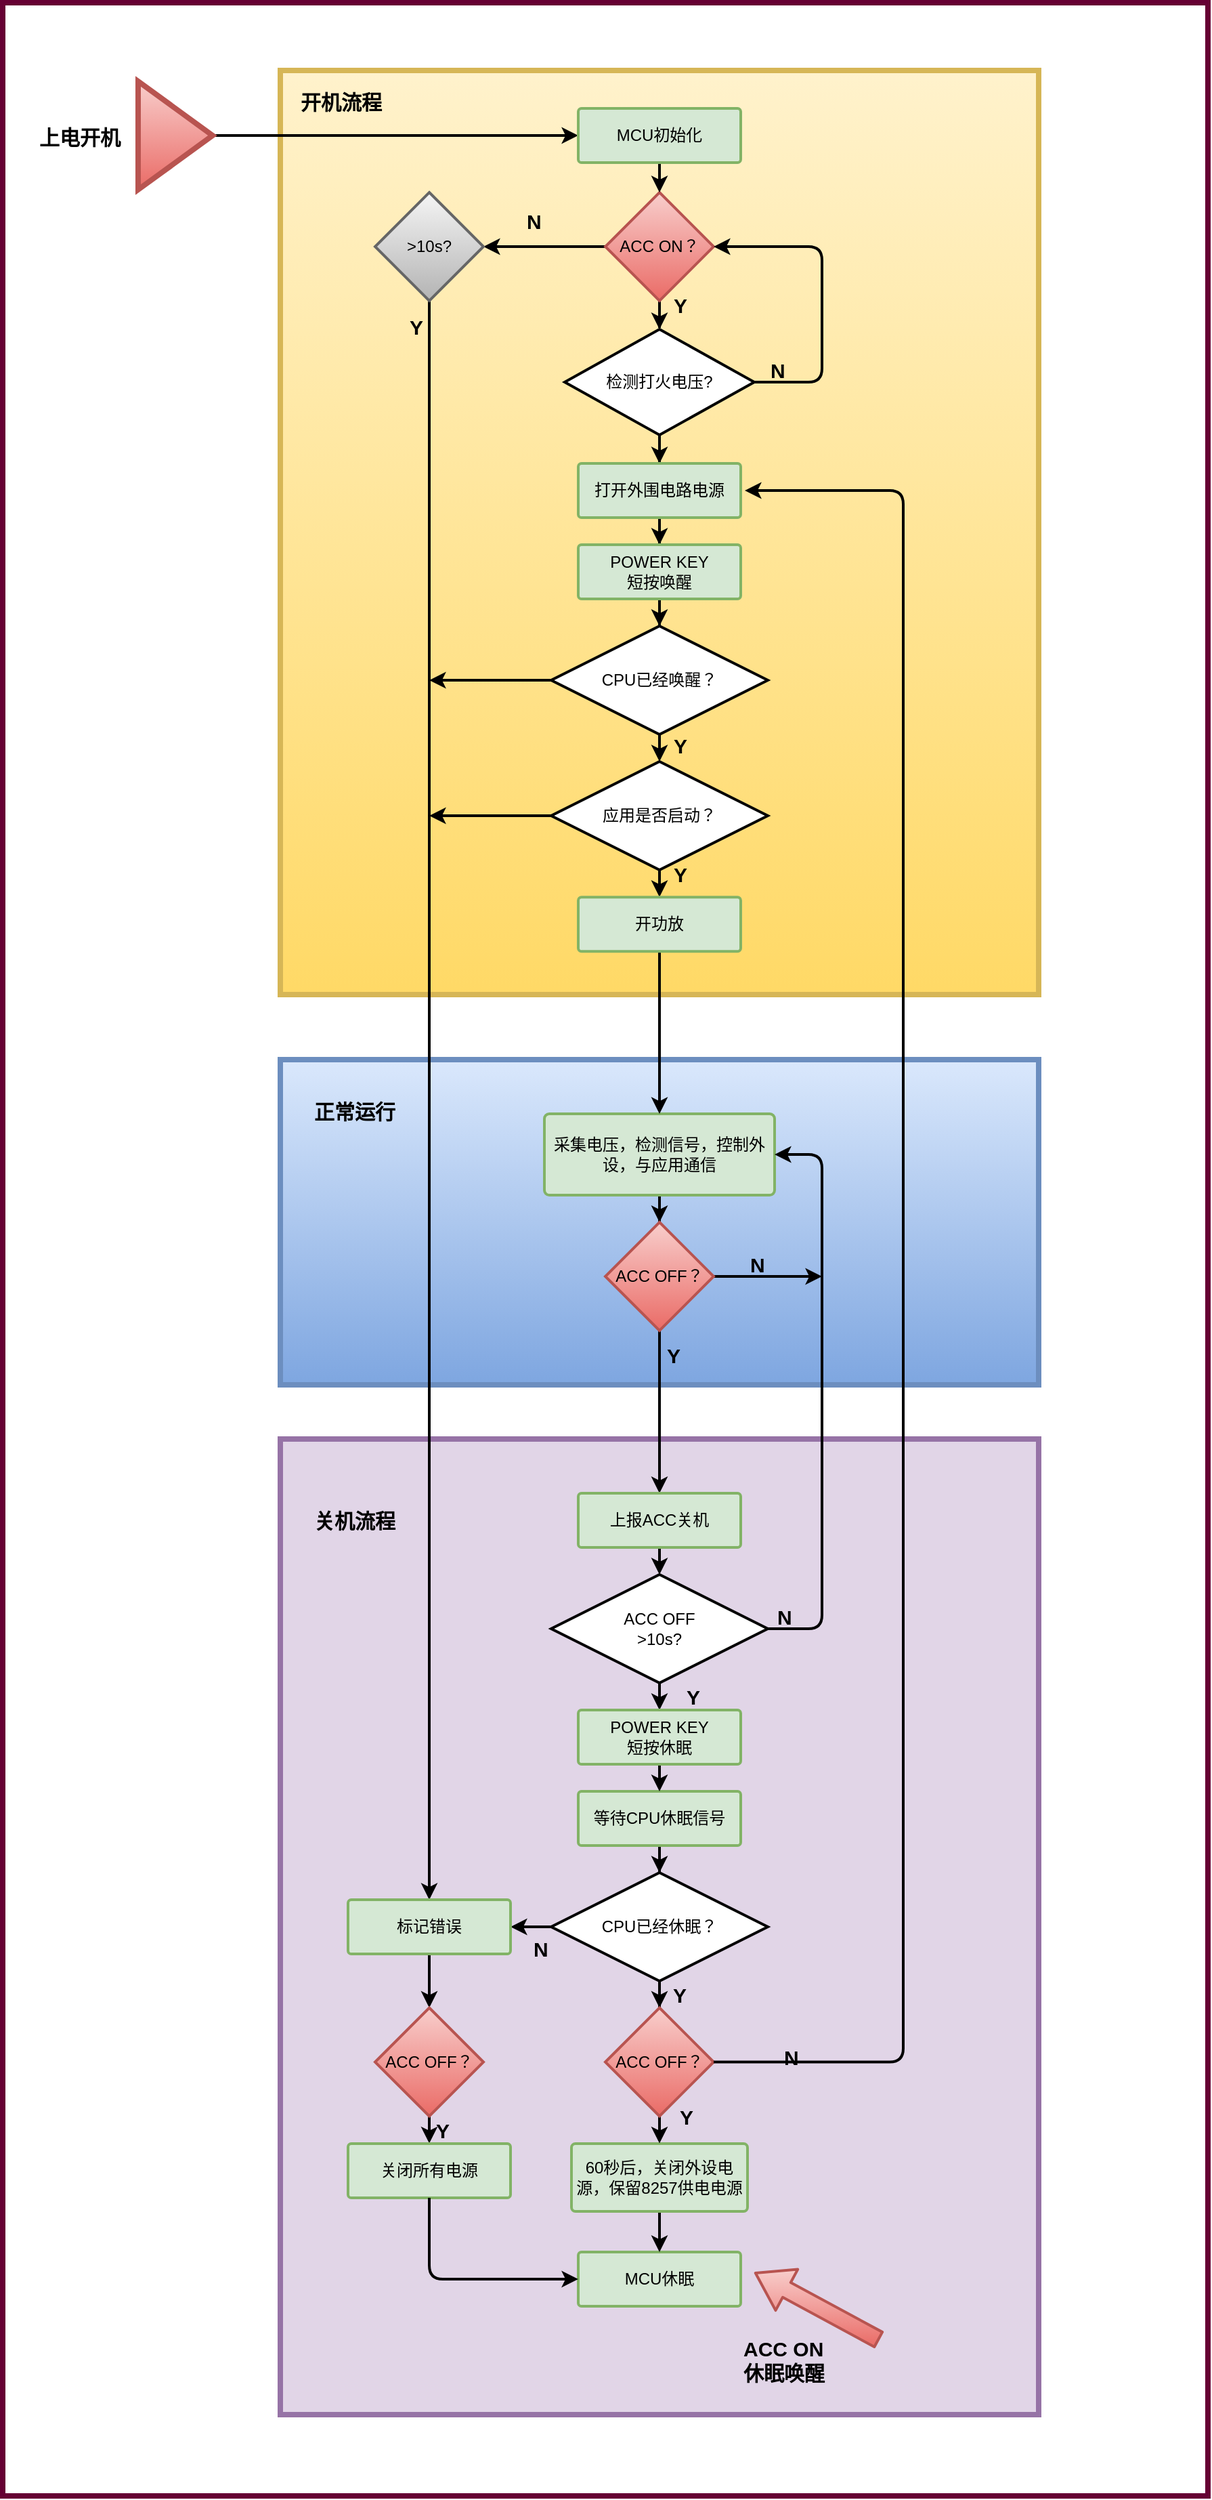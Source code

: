 <mxfile version="10.6.6" type="github"><diagram id="5452c4d5-2808-4cfa-bf48-c7e95f99c216" name="第 1 页"><mxGraphModel dx="1353" dy="969" grid="1" gridSize="10" guides="1" tooltips="1" connect="1" arrows="1" fold="1" page="1" pageScale="1" pageWidth="1654" pageHeight="2336" background="#ffffff" math="0" shadow="0"><root><mxCell id="0"/><mxCell id="1" parent="0"/><mxCell id="168" value="" style="rounded=0;whiteSpace=wrap;html=1;labelBackgroundColor=none;strokeColor=#660033;strokeWidth=4;fillColor=none;gradientColor=none;fontFamily=Helvetica;fontSize=15;align=center;" parent="1" vertex="1"><mxGeometry x="195" y="140" width="890" height="1840" as="geometry"/></mxCell><mxCell id="124" value="" style="rounded=0;whiteSpace=wrap;html=1;labelBackgroundColor=none;strokeColor=#d6b656;strokeWidth=4;fillColor=#fff2cc;gradientColor=#ffd966;fontFamily=Helvetica;fontSize=15;align=center;" parent="1" vertex="1"><mxGeometry x="400" y="190" width="560" height="682" as="geometry"/></mxCell><mxCell id="126" value="" style="rounded=0;whiteSpace=wrap;html=1;labelBackgroundColor=none;strokeColor=#9673a6;strokeWidth=4;fillColor=#e1d5e7;fontFamily=Helvetica;fontSize=15;align=center;" parent="1" vertex="1"><mxGeometry x="400" y="1200" width="560" height="720" as="geometry"/></mxCell><mxCell id="125" value="" style="rounded=0;whiteSpace=wrap;html=1;labelBackgroundColor=none;strokeColor=#6c8ebf;strokeWidth=4;fillColor=#dae8fc;gradientColor=#7ea6e0;fontFamily=Helvetica;fontSize=15;align=center;" parent="1" vertex="1"><mxGeometry x="400" y="920" width="560" height="240" as="geometry"/></mxCell><mxCell id="pvGRQGjDQXarwlFAsB4F-170" value="" style="edgeStyle=orthogonalEdgeStyle;rounded=0;orthogonalLoop=1;jettySize=auto;html=1;strokeWidth=2;" edge="1" parent="1" source="2" target="3"><mxGeometry relative="1" as="geometry"/></mxCell><mxCell id="pvGRQGjDQXarwlFAsB4F-186" value="" style="edgeStyle=orthogonalEdgeStyle;rounded=0;orthogonalLoop=1;jettySize=auto;html=1;strokeWidth=2;entryX=1;entryY=0.5;entryDx=0;entryDy=0;" edge="1" parent="1" source="2" target="pvGRQGjDQXarwlFAsB4F-185"><mxGeometry relative="1" as="geometry"><mxPoint x="560" y="320" as="targetPoint"/></mxGeometry></mxCell><mxCell id="2" value="&lt;font style=&quot;vertical-align: inherit&quot;&gt;&lt;font style=&quot;vertical-align: inherit&quot;&gt;ACC ON？&lt;/font&gt;&lt;/font&gt;" style="rhombus;whiteSpace=wrap;html=1;strokeWidth=2;fillColor=#f8cecc;fontFamily=Helvetica;align=center;strokeColor=#b85450;gradientColor=#ea6b66;" parent="1" vertex="1"><mxGeometry x="640" y="280" width="80" height="80" as="geometry"/></mxCell><mxCell id="3" value="&lt;font style=&quot;vertical-align: inherit&quot;&gt;&lt;font style=&quot;vertical-align: inherit&quot;&gt;&lt;font style=&quot;vertical-align: inherit&quot;&gt;&lt;font style=&quot;vertical-align: inherit&quot;&gt;&lt;font style=&quot;vertical-align: inherit&quot;&gt;&lt;font style=&quot;vertical-align: inherit&quot;&gt;&lt;font style=&quot;vertical-align: inherit&quot;&gt;&lt;font style=&quot;vertical-align: inherit&quot;&gt;检测打火电压?&lt;/font&gt;&lt;/font&gt;&lt;/font&gt;&lt;/font&gt;&lt;/font&gt;&lt;/font&gt;&lt;/font&gt;&lt;/font&gt;" style="strokeWidth=2;html=1;shape=mxgraph.flowchart.decision;whiteSpace=wrap;fillColor=#ffffff;fontFamily=Helvetica;align=center;strokeColor=#000000;" parent="1" vertex="1"><mxGeometry x="610" y="381" width="140" height="78" as="geometry"/></mxCell><mxCell id="w2s6LgRouyM42ttrvnSr-178" value="" style="edgeStyle=orthogonalEdgeStyle;rounded=0;orthogonalLoop=1;jettySize=auto;html=1;strokeWidth=2;" parent="1" source="3" edge="1"><mxGeometry relative="1" as="geometry"><mxPoint x="680" y="480" as="targetPoint"/></mxGeometry></mxCell><mxCell id="pvGRQGjDQXarwlFAsB4F-179" value="" style="edgeStyle=orthogonalEdgeStyle;rounded=0;orthogonalLoop=1;jettySize=auto;html=1;strokeWidth=2;" edge="1" parent="1" source="4" target="pvGRQGjDQXarwlFAsB4F-171"><mxGeometry relative="1" as="geometry"><mxPoint x="680" y="600" as="targetPoint"/></mxGeometry></mxCell><mxCell id="4" value="&lt;font style=&quot;vertical-align: inherit&quot;&gt;&lt;font style=&quot;vertical-align: inherit&quot;&gt;打开外围电路电源&lt;/font&gt;&lt;/font&gt;" style="strokeWidth=2;html=1;shape=mxgraph.flowchart.process;whiteSpace=wrap;fillColor=#d5e8d4;fontFamily=Helvetica;align=center;strokeColor=#82b366;" parent="1" vertex="1"><mxGeometry x="620" y="480" width="120" height="40" as="geometry"/></mxCell><mxCell id="39" style="edgeStyle=orthogonalEdgeStyle;rounded=0;html=1;endSize=6;jettySize=auto;orthogonalLoop=1;strokeWidth=2;fontFamily=Helvetica;" parent="1" source="5" edge="1"><mxGeometry relative="1" as="geometry"><mxPoint x="680" y="700" as="targetPoint"/></mxGeometry></mxCell><mxCell id="pvGRQGjDQXarwlFAsB4F-174" value="" style="edgeStyle=orthogonalEdgeStyle;rounded=0;orthogonalLoop=1;jettySize=auto;html=1;strokeWidth=2;" edge="1" parent="1" source="5"><mxGeometry relative="1" as="geometry"><mxPoint x="510" y="640" as="targetPoint"/></mxGeometry></mxCell><mxCell id="5" value="CPU已经唤醒？" style="strokeWidth=2;html=1;shape=mxgraph.flowchart.decision;whiteSpace=wrap;fillColor=#ffffff;fontFamily=Helvetica;align=center;strokeColor=#000000;" parent="1" vertex="1"><mxGeometry x="600" y="600" width="160" height="80" as="geometry"/></mxCell><mxCell id="21" value="Y" style="text;html=1;resizable=0;points=[];autosize=1;align=center;verticalAlign=middle;spacingTop=-4;fontFamily=Helvetica;labelPosition=center;verticalLabelPosition=middle;strokeWidth=2;fontSize=15;fontStyle=1" parent="1" vertex="1"><mxGeometry x="685" y="360" width="20" height="10" as="geometry"/></mxCell><mxCell id="25" value="&lt;span style=&quot;font-size: 15px;&quot;&gt;N&lt;/span&gt;" style="text;html=1;resizable=0;points=[];autosize=1;align=left;verticalAlign=top;spacingTop=-4;fontFamily=Helvetica;strokeWidth=2;fontSize=15;fontStyle=1" parent="1" vertex="1"><mxGeometry x="580" y="290" width="30" height="20" as="geometry"/></mxCell><mxCell id="41" style="edgeStyle=orthogonalEdgeStyle;rounded=0;html=1;endSize=6;jettySize=auto;orthogonalLoop=1;strokeWidth=2;fontFamily=Helvetica;" parent="1" source="27" target="40" edge="1"><mxGeometry relative="1" as="geometry"/></mxCell><mxCell id="27" value="&lt;font style=&quot;vertical-align: inherit&quot;&gt;&lt;font style=&quot;vertical-align: inherit&quot;&gt;&lt;font style=&quot;vertical-align: inherit&quot;&gt;&lt;font style=&quot;vertical-align: inherit&quot;&gt;采集电压，检测信号，控制外设，与应用通信&lt;/font&gt;&lt;/font&gt;&lt;/font&gt;&lt;/font&gt;&lt;br&gt;" style="strokeWidth=2;html=1;shape=mxgraph.flowchart.process;whiteSpace=wrap;fillColor=#d5e8d4;fontFamily=Helvetica;align=center;strokeColor=#82b366;" parent="1" vertex="1"><mxGeometry x="595" y="960" width="170" height="60" as="geometry"/></mxCell><mxCell id="95" style="edgeStyle=orthogonalEdgeStyle;rounded=0;html=1;entryX=0.5;entryY=0;entryPerimeter=0;endSize=6;jettySize=auto;orthogonalLoop=1;strokeWidth=2;fontFamily=Helvetica;fontSize=15;" parent="1" source="40" target="71" edge="1"><mxGeometry relative="1" as="geometry"><mxPoint x="679.833" y="1309.667" as="targetPoint"/></mxGeometry></mxCell><mxCell id="w2s6LgRouyM42ttrvnSr-221" value="" style="edgeStyle=orthogonalEdgeStyle;rounded=0;orthogonalLoop=1;jettySize=auto;html=1;strokeWidth=2;" parent="1" source="40" edge="1"><mxGeometry relative="1" as="geometry"><mxPoint x="800" y="1080" as="targetPoint"/><Array as="points"><mxPoint x="800" y="1080"/></Array></mxGeometry></mxCell><mxCell id="40" value="&lt;font style=&quot;vertical-align: inherit&quot;&gt;&lt;font style=&quot;vertical-align: inherit&quot;&gt;&lt;font style=&quot;vertical-align: inherit&quot;&gt;&lt;font style=&quot;vertical-align: inherit&quot;&gt;ACC OFF？&lt;/font&gt;&lt;/font&gt;&lt;/font&gt;&lt;/font&gt;" style="rhombus;whiteSpace=wrap;html=1;strokeWidth=2;fillColor=#f8cecc;fontFamily=Helvetica;align=center;strokeColor=#b85450;gradientColor=#ea6b66;" parent="1" vertex="1"><mxGeometry x="640" y="1040" width="80" height="80" as="geometry"/></mxCell><mxCell id="161" style="edgeStyle=orthogonalEdgeStyle;rounded=1;html=1;entryX=0.5;entryY=0;endSize=6;jettySize=auto;orthogonalLoop=1;strokeWidth=2;fontFamily=Helvetica;fontSize=15;exitX=0.5;exitY=1;exitDx=0;exitDy=0;exitPerimeter=0;entryDx=0;entryDy=0;entryPerimeter=0;" parent="1" source="qI7u0SJzhfAtIiUKy6f_-194" edge="1" target="158"><mxGeometry relative="1" as="geometry"><mxPoint x="679.759" y="1399.759" as="sourcePoint"/><mxPoint x="679.944" y="1420.056" as="targetPoint"/></mxGeometry></mxCell><mxCell id="160" style="edgeStyle=orthogonalEdgeStyle;rounded=1;html=1;entryX=0.5;entryY=0;endSize=6;jettySize=auto;orthogonalLoop=1;strokeWidth=2;fontFamily=Helvetica;fontSize=15;entryDx=0;entryDy=0;entryPerimeter=0;" parent="1" source="71" target="qI7u0SJzhfAtIiUKy6f_-194" edge="1"><mxGeometry relative="1" as="geometry"><mxPoint x="679.759" y="1319.931" as="targetPoint"/></mxGeometry></mxCell><mxCell id="71" value="上报ACC关机" style="strokeWidth=2;html=1;shape=mxgraph.flowchart.process;whiteSpace=wrap;fillColor=#d5e8d4;fontFamily=Helvetica;align=center;strokeColor=#82b366;" parent="1" vertex="1"><mxGeometry x="620" y="1240" width="120" height="40" as="geometry"/></mxCell><mxCell id="77" value="MCU休眠" style="strokeWidth=2;html=1;shape=mxgraph.flowchart.process;whiteSpace=wrap;fillColor=#d5e8d4;fontFamily=Helvetica;align=center;strokeColor=#82b366;" parent="1" vertex="1"><mxGeometry x="620" y="1800" width="120" height="40" as="geometry"/></mxCell><mxCell id="w2s6LgRouyM42ttrvnSr-183" value="" style="edgeStyle=orthogonalEdgeStyle;rounded=0;orthogonalLoop=1;jettySize=auto;html=1;strokeWidth=2;" parent="1" source="84" target="w2s6LgRouyM42ttrvnSr-182" edge="1"><mxGeometry relative="1" as="geometry"/></mxCell><mxCell id="84" value="&lt;font style=&quot;vertical-align: inherit&quot;&gt;&lt;font style=&quot;vertical-align: inherit&quot;&gt;&lt;font style=&quot;vertical-align: inherit&quot;&gt;&lt;font style=&quot;vertical-align: inherit&quot;&gt;等待CPU休眠信号&lt;/font&gt;&lt;/font&gt;&lt;/font&gt;&lt;/font&gt;" style="strokeWidth=2;html=1;shape=mxgraph.flowchart.process;whiteSpace=wrap;fillColor=#d5e8d4;fontFamily=Helvetica;align=center;strokeColor=#82b366;" parent="1" vertex="1"><mxGeometry x="620" y="1460" width="120" height="40" as="geometry"/></mxCell><mxCell id="w2s6LgRouyM42ttrvnSr-211" value="" style="edgeStyle=orthogonalEdgeStyle;rounded=0;orthogonalLoop=1;jettySize=auto;html=1;strokeWidth=2;entryX=0.5;entryY=0;entryDx=0;entryDy=0;entryPerimeter=0;" parent="1" source="85" edge="1" target="77"><mxGeometry relative="1" as="geometry"><mxPoint x="680" y="1900" as="targetPoint"/></mxGeometry></mxCell><mxCell id="85" value="60秒后，关闭外设电源，保留8257供电电源&lt;br&gt;" style="strokeWidth=2;html=1;shape=mxgraph.flowchart.process;whiteSpace=wrap;fillColor=#d5e8d4;fontFamily=Helvetica;align=center;strokeColor=#82b366;" parent="1" vertex="1"><mxGeometry x="615" y="1720" width="130" height="50" as="geometry"/></mxCell><mxCell id="121" value="Y" style="text;html=1;resizable=0;points=[];autosize=1;align=center;verticalAlign=middle;spacingTop=-4;fontFamily=Helvetica;labelPosition=center;verticalLabelPosition=middle;strokeWidth=2;fontSize=15;fontStyle=1" parent="1" vertex="1"><mxGeometry x="490" y="376" width="20" height="10" as="geometry"/></mxCell><mxCell id="127" value="" style="shape=flexArrow;endArrow=classic;html=1;fillColor=#f8cecc;strokeWidth=2;fontFamily=Helvetica;fontSize=15;strokeColor=#b85450;gradientColor=#ea6b66;width=11.429;endSize=8.071;" parent="1" edge="1"><mxGeometry width="50" height="50" relative="1" as="geometry"><mxPoint x="842.5" y="1865" as="sourcePoint"/><mxPoint x="750" y="1815" as="targetPoint"/></mxGeometry></mxCell><mxCell id="128" value="&lt;b&gt;&lt;font style=&quot;vertical-align: inherit&quot;&gt;&lt;font style=&quot;vertical-align: inherit&quot;&gt;ACC ON&lt;br&gt;休眠唤醒&lt;br&gt;&lt;/font&gt;&lt;/font&gt;&lt;/b&gt;" style="text;html=1;resizable=0;points=[];autosize=1;align=left;verticalAlign=top;spacingTop=-4;fontSize=15;fontFamily=Helvetica;" parent="1" vertex="1"><mxGeometry x="740" y="1860" width="80" height="40" as="geometry"/></mxCell><mxCell id="132" style="edgeStyle=orthogonalEdgeStyle;rounded=0;html=1;endSize=6;jettySize=auto;orthogonalLoop=1;strokeWidth=2;fontFamily=Helvetica;fontSize=15;entryX=0;entryY=0.5;entryPerimeter=0;" parent="1" source="129" target="133" edge="1"><mxGeometry relative="1" as="geometry"><mxPoint x="475" y="238" as="targetPoint"/></mxGeometry></mxCell><mxCell id="129" value="" style="triangle;whiteSpace=wrap;html=1;labelBackgroundColor=none;strokeColor=#b85450;strokeWidth=4;fillColor=#f8cecc;gradientColor=#ea6b66;fontFamily=Helvetica;fontSize=15;align=center;" parent="1" vertex="1"><mxGeometry x="295" y="198" width="55" height="80" as="geometry"/></mxCell><mxCell id="130" value="&lt;b&gt;上电开机&lt;/b&gt;" style="text;html=1;resizable=0;points=[];autosize=1;align=left;verticalAlign=top;spacingTop=-4;fontSize=15;fontFamily=Helvetica;" parent="1" vertex="1"><mxGeometry x="220" y="228" width="90" height="20" as="geometry"/></mxCell><mxCell id="135" style="edgeStyle=orthogonalEdgeStyle;rounded=0;html=1;endSize=6;jettySize=auto;orthogonalLoop=1;strokeWidth=2;fontFamily=Helvetica;fontSize=15;" parent="1" source="133" edge="1"><mxGeometry relative="1" as="geometry"><mxPoint x="680" y="280" as="targetPoint"/></mxGeometry></mxCell><mxCell id="133" value="MCU初始化" style="strokeWidth=2;html=1;shape=mxgraph.flowchart.process;whiteSpace=wrap;fillColor=#d5e8d4;fontFamily=Helvetica;align=center;strokeColor=#82b366;" parent="1" vertex="1"><mxGeometry x="620" y="218" width="120" height="40" as="geometry"/></mxCell><mxCell id="137" value="&lt;b&gt;开机流程&lt;/b&gt;" style="text;html=1;strokeColor=none;fillColor=none;align=center;verticalAlign=middle;whiteSpace=wrap;rounded=0;labelBackgroundColor=none;fontFamily=Helvetica;fontSize=15;" parent="1" vertex="1"><mxGeometry x="400" y="198" width="90" height="30" as="geometry"/></mxCell><mxCell id="145" value="&lt;span style=&quot;font-size: 15px;&quot;&gt;N&lt;/span&gt;" style="text;html=1;resizable=0;points=[];autosize=1;align=left;verticalAlign=top;spacingTop=-4;fontFamily=Helvetica;strokeWidth=2;fontSize=15;fontStyle=1" parent="1" vertex="1"><mxGeometry x="760" y="400" width="30" height="20" as="geometry"/></mxCell><mxCell id="150" value="Y" style="text;html=1;resizable=0;points=[];autosize=1;align=center;verticalAlign=middle;spacingTop=-4;fontFamily=Helvetica;labelPosition=center;verticalLabelPosition=middle;strokeWidth=2;fontSize=15;fontStyle=1" parent="1" vertex="1"><mxGeometry x="685" y="780" width="20" height="10" as="geometry"/></mxCell><mxCell id="152" value="&lt;b&gt;正常运行&lt;/b&gt;" style="text;html=1;strokeColor=none;fillColor=none;align=center;verticalAlign=middle;whiteSpace=wrap;rounded=0;labelBackgroundColor=none;fontFamily=Helvetica;fontSize=15;" parent="1" vertex="1"><mxGeometry x="410" y="943" width="90" height="30" as="geometry"/></mxCell><mxCell id="153" value="&lt;b&gt;关机流程&lt;/b&gt;" style="text;html=1;strokeColor=none;fillColor=none;align=center;verticalAlign=middle;whiteSpace=wrap;rounded=0;labelBackgroundColor=none;fontFamily=Helvetica;fontSize=15;" parent="1" vertex="1"><mxGeometry x="410" y="1245" width="90" height="30" as="geometry"/></mxCell><mxCell id="pvGRQGjDQXarwlFAsB4F-184" value="" style="edgeStyle=orthogonalEdgeStyle;rounded=0;orthogonalLoop=1;jettySize=auto;html=1;strokeWidth=2;" edge="1" parent="1" source="158"><mxGeometry relative="1" as="geometry"><mxPoint x="680" y="1460" as="targetPoint"/></mxGeometry></mxCell><mxCell id="158" value="&lt;span&gt;&lt;font style=&quot;vertical-align: inherit&quot;&gt;&lt;font style=&quot;vertical-align: inherit&quot;&gt;POWER KEY&lt;br&gt;短按休眠&lt;br&gt;&lt;/font&gt;&lt;/font&gt;&lt;/span&gt;" style="strokeWidth=2;html=1;shape=mxgraph.flowchart.process;whiteSpace=wrap;fillColor=#d5e8d4;fontFamily=Helvetica;align=center;strokeColor=#82b366;" parent="1" vertex="1"><mxGeometry x="620" y="1400" width="120" height="40" as="geometry"/></mxCell><mxCell id="164" value="N" style="text;html=1;resizable=0;points=[];autosize=1;align=left;verticalAlign=top;spacingTop=-4;fontFamily=Helvetica;fontSize=15;fontStyle=1" parent="1" vertex="1"><mxGeometry x="765" y="1320" width="30" height="10" as="geometry"/></mxCell><mxCell id="qI7u0SJzhfAtIiUKy6f_-200" style="edgeStyle=orthogonalEdgeStyle;rounded=0;html=1;jettySize=auto;orthogonalLoop=1;strokeWidth=2;" parent="1" source="qI7u0SJzhfAtIiUKy6f_-174" edge="1"><mxGeometry relative="1" as="geometry"><mxPoint x="680" y="800" as="targetPoint"/></mxGeometry></mxCell><mxCell id="pvGRQGjDQXarwlFAsB4F-175" value="" style="edgeStyle=orthogonalEdgeStyle;rounded=0;orthogonalLoop=1;jettySize=auto;html=1;strokeWidth=2;" edge="1" parent="1" source="qI7u0SJzhfAtIiUKy6f_-174"><mxGeometry relative="1" as="geometry"><mxPoint x="510" y="740" as="targetPoint"/></mxGeometry></mxCell><mxCell id="qI7u0SJzhfAtIiUKy6f_-174" value="应用是否启动？" style="strokeWidth=2;html=1;shape=mxgraph.flowchart.decision;whiteSpace=wrap;fillColor=#ffffff;fontFamily=Helvetica;align=center;strokeColor=#000000;" parent="1" vertex="1"><mxGeometry x="600" y="700" width="160" height="80" as="geometry"/></mxCell><mxCell id="qI7u0SJzhfAtIiUKy6f_-192" value="" style="edgeStyle=orthogonalEdgeStyle;rounded=0;html=1;jettySize=auto;orthogonalLoop=1;strokeWidth=2;entryX=0.5;entryY=0;entryPerimeter=0;" parent="1" source="qI7u0SJzhfAtIiUKy6f_-178" target="27" edge="1"><mxGeometry relative="1" as="geometry"><mxPoint x="680" y="1020.143" as="targetPoint"/></mxGeometry></mxCell><mxCell id="qI7u0SJzhfAtIiUKy6f_-178" value="开功放" style="strokeWidth=2;html=1;shape=mxgraph.flowchart.process;whiteSpace=wrap;fillColor=#d5e8d4;fontFamily=Helvetica;align=center;strokeColor=#82b366;" parent="1" vertex="1"><mxGeometry x="620" y="800.143" width="120" height="40" as="geometry"/></mxCell><mxCell id="qI7u0SJzhfAtIiUKy6f_-194" value="ACC OFF&lt;br&gt;&amp;gt;10s?&lt;br&gt;" style="strokeWidth=2;html=1;shape=mxgraph.flowchart.decision;whiteSpace=wrap;fillColor=#ffffff;fontFamily=Helvetica;align=center;strokeColor=#000000;" parent="1" vertex="1"><mxGeometry x="600" y="1300" width="160" height="80" as="geometry"/></mxCell><mxCell id="qI7u0SJzhfAtIiUKy6f_-197" value="" style="edgeStyle=elbowEdgeStyle;elbow=horizontal;endArrow=classic;html=1;strokeWidth=2;entryX=1;entryY=0.5;entryDx=0;entryDy=0;exitX=1;exitY=0.5;exitDx=0;exitDy=0;exitPerimeter=0;entryPerimeter=0;" parent="1" source="qI7u0SJzhfAtIiUKy6f_-194" target="27" edge="1"><mxGeometry width="50" height="50" relative="1" as="geometry"><mxPoint x="760" y="1320" as="sourcePoint"/><mxPoint x="720" y="1110" as="targetPoint"/><Array as="points"><mxPoint x="800" y="1280"/></Array></mxGeometry></mxCell><mxCell id="w2s6LgRouyM42ttrvnSr-181" value="Y" style="text;html=1;resizable=0;points=[];autosize=1;align=center;verticalAlign=middle;spacingTop=-4;fontFamily=Helvetica;labelPosition=center;verticalLabelPosition=middle;strokeWidth=2;fontSize=15;fontStyle=1" parent="1" vertex="1"><mxGeometry x="685" y="685" width="20" height="10" as="geometry"/></mxCell><mxCell id="w2s6LgRouyM42ttrvnSr-191" value="" style="edgeStyle=orthogonalEdgeStyle;rounded=0;orthogonalLoop=1;jettySize=auto;html=1;strokeWidth=2;" parent="1" source="w2s6LgRouyM42ttrvnSr-182" target="w2s6LgRouyM42ttrvnSr-189" edge="1"><mxGeometry relative="1" as="geometry"/></mxCell><mxCell id="pvGRQGjDQXarwlFAsB4F-189" value="" style="edgeStyle=orthogonalEdgeStyle;rounded=0;orthogonalLoop=1;jettySize=auto;html=1;strokeWidth=2;" edge="1" parent="1" source="w2s6LgRouyM42ttrvnSr-182" target="w2s6LgRouyM42ttrvnSr-202"><mxGeometry relative="1" as="geometry"/></mxCell><mxCell id="w2s6LgRouyM42ttrvnSr-182" value="&lt;font style=&quot;vertical-align: inherit&quot;&gt;&lt;font style=&quot;vertical-align: inherit&quot;&gt;CPU已经休眠？&lt;/font&gt;&lt;/font&gt;&lt;br&gt;" style="strokeWidth=2;html=1;shape=mxgraph.flowchart.decision;whiteSpace=wrap;fillColor=#ffffff;fontFamily=Helvetica;align=center;strokeColor=#000000;" parent="1" vertex="1"><mxGeometry x="600" y="1520" width="160" height="80" as="geometry"/></mxCell><mxCell id="w2s6LgRouyM42ttrvnSr-187" value="Y" style="text;html=1;strokeColor=none;fillColor=none;align=center;verticalAlign=middle;whiteSpace=wrap;rounded=0;labelBackgroundColor=none;fontFamily=Helvetica;fontSize=15;fontStyle=1" parent="1" vertex="1"><mxGeometry x="675" y="1600" width="40" height="20" as="geometry"/></mxCell><mxCell id="w2s6LgRouyM42ttrvnSr-188" value="" style="edgeStyle=segmentEdgeStyle;endArrow=classic;html=1;strokeWidth=2;entryX=0.5;entryY=0;entryDx=0;entryDy=0;entryPerimeter=0;exitX=0.5;exitY=1;exitDx=0;exitDy=0;" parent="1" source="pvGRQGjDQXarwlFAsB4F-185" target="w2s6LgRouyM42ttrvnSr-189" edge="1"><mxGeometry width="50" height="50" relative="1" as="geometry"><mxPoint x="510" y="370" as="sourcePoint"/><mxPoint x="510" y="1530" as="targetPoint"/><Array as="points"/></mxGeometry></mxCell><mxCell id="w2s6LgRouyM42ttrvnSr-194" value="" style="edgeStyle=orthogonalEdgeStyle;rounded=0;orthogonalLoop=1;jettySize=auto;html=1;strokeWidth=2;entryX=0.5;entryY=0;entryDx=0;entryDy=0;" parent="1" source="w2s6LgRouyM42ttrvnSr-189" target="w2s6LgRouyM42ttrvnSr-190" edge="1"><mxGeometry relative="1" as="geometry"><mxPoint x="510" y="1630" as="targetPoint"/></mxGeometry></mxCell><mxCell id="w2s6LgRouyM42ttrvnSr-189" value="&lt;font style=&quot;vertical-align: inherit&quot;&gt;&lt;font style=&quot;vertical-align: inherit&quot;&gt;标记错误&lt;/font&gt;&lt;/font&gt;" style="strokeWidth=2;html=1;shape=mxgraph.flowchart.process;whiteSpace=wrap;fillColor=#d5e8d4;fontFamily=Helvetica;align=center;strokeColor=#82b366;" parent="1" vertex="1"><mxGeometry x="450" y="1540" width="120" height="40" as="geometry"/></mxCell><mxCell id="pvGRQGjDQXarwlFAsB4F-180" value="" style="edgeStyle=orthogonalEdgeStyle;rounded=0;orthogonalLoop=1;jettySize=auto;html=1;strokeWidth=2;" edge="1" parent="1" source="w2s6LgRouyM42ttrvnSr-190"><mxGeometry relative="1" as="geometry"><mxPoint x="509.857" y="1720" as="targetPoint"/></mxGeometry></mxCell><mxCell id="w2s6LgRouyM42ttrvnSr-190" value="&lt;font style=&quot;vertical-align: inherit&quot;&gt;&lt;font style=&quot;vertical-align: inherit&quot;&gt;ACC OFF？&lt;/font&gt;&lt;/font&gt;" style="rhombus;whiteSpace=wrap;html=1;strokeWidth=2;fillColor=#f8cecc;fontFamily=Helvetica;align=center;strokeColor=#b85450;gradientColor=#ea6b66;" parent="1" vertex="1"><mxGeometry x="470" y="1619.759" width="80" height="80" as="geometry"/></mxCell><mxCell id="w2s6LgRouyM42ttrvnSr-196" value="N" style="text;html=1;resizable=0;points=[];autosize=1;align=left;verticalAlign=top;spacingTop=-4;fontFamily=Helvetica;fontSize=15;fontStyle=1" parent="1" vertex="1"><mxGeometry x="585" y="1565" width="30" height="10" as="geometry"/></mxCell><mxCell id="pvGRQGjDQXarwlFAsB4F-194" value="" style="edgeStyle=orthogonalEdgeStyle;rounded=0;orthogonalLoop=1;jettySize=auto;html=1;strokeWidth=2;" edge="1" parent="1" source="w2s6LgRouyM42ttrvnSr-202"><mxGeometry relative="1" as="geometry"><mxPoint x="680" y="1720" as="targetPoint"/></mxGeometry></mxCell><mxCell id="w2s6LgRouyM42ttrvnSr-202" value="&lt;font style=&quot;vertical-align: inherit&quot;&gt;&lt;font style=&quot;vertical-align: inherit&quot;&gt;ACC OFF？&lt;/font&gt;&lt;/font&gt;" style="rhombus;whiteSpace=wrap;html=1;strokeWidth=2;fillColor=#f8cecc;fontFamily=Helvetica;align=center;strokeColor=#b85450;gradientColor=#ea6b66;" parent="1" vertex="1"><mxGeometry x="640" y="1619.759" width="80" height="80" as="geometry"/></mxCell><mxCell id="w2s6LgRouyM42ttrvnSr-206" value="Y" style="text;html=1;strokeColor=none;fillColor=none;align=center;verticalAlign=middle;whiteSpace=wrap;rounded=0;labelBackgroundColor=none;fontFamily=Helvetica;fontSize=15;fontStyle=1" parent="1" vertex="1"><mxGeometry x="685" y="1380" width="40" height="20" as="geometry"/></mxCell><mxCell id="w2s6LgRouyM42ttrvnSr-214" value="" style="edgeStyle=elbowEdgeStyle;elbow=horizontal;endArrow=classic;html=1;strokeWidth=2;exitX=1;exitY=0.5;exitDx=0;exitDy=0;" parent="1" source="w2s6LgRouyM42ttrvnSr-202" edge="1"><mxGeometry width="50" height="50" relative="1" as="geometry"><mxPoint x="805.19" y="1699.931" as="sourcePoint"/><mxPoint x="743" y="500" as="targetPoint"/><Array as="points"><mxPoint x="860" y="539"/><mxPoint x="860" y="1050"/><mxPoint x="850" y="1050"/><mxPoint x="840" y="870"/><mxPoint x="850" y="870"/><mxPoint x="840" y="1150"/><mxPoint x="845.5" y="1630"/></Array></mxGeometry></mxCell><mxCell id="w2s6LgRouyM42ttrvnSr-217" value="Y" style="text;html=1;strokeColor=none;fillColor=none;align=center;verticalAlign=middle;whiteSpace=wrap;rounded=0;labelBackgroundColor=none;fontFamily=Helvetica;fontSize=15;fontStyle=1" parent="1" vertex="1"><mxGeometry x="680" y="1690" width="40" height="20" as="geometry"/></mxCell><mxCell id="w2s6LgRouyM42ttrvnSr-218" value="N" style="text;html=1;resizable=0;points=[];autosize=1;align=left;verticalAlign=top;spacingTop=-4;fontFamily=Helvetica;fontSize=15;fontStyle=1" parent="1" vertex="1"><mxGeometry x="770" y="1645" width="30" height="10" as="geometry"/></mxCell><mxCell id="w2s6LgRouyM42ttrvnSr-219" value="Y" style="text;html=1;strokeColor=none;fillColor=none;align=center;verticalAlign=middle;whiteSpace=wrap;rounded=0;labelBackgroundColor=none;fontFamily=Helvetica;fontSize=15;fontStyle=1" parent="1" vertex="1"><mxGeometry x="500" y="1700" width="40" height="20" as="geometry"/></mxCell><mxCell id="w2s6LgRouyM42ttrvnSr-220" value="Y" style="text;html=1;resizable=0;points=[];autosize=1;align=center;verticalAlign=middle;spacingTop=-4;fontFamily=Helvetica;labelPosition=center;verticalLabelPosition=middle;strokeWidth=2;fontSize=15;fontStyle=1" parent="1" vertex="1"><mxGeometry x="680" y="1135" width="20" height="10" as="geometry"/></mxCell><mxCell id="w2s6LgRouyM42ttrvnSr-222" value="N" style="text;html=1;resizable=0;points=[];autosize=1;align=left;verticalAlign=top;spacingTop=-4;fontFamily=Helvetica;fontSize=15;fontStyle=1" parent="1" vertex="1"><mxGeometry x="745" y="1060" width="30" height="10" as="geometry"/></mxCell><mxCell id="pvGRQGjDQXarwlFAsB4F-178" value="" style="edgeStyle=orthogonalEdgeStyle;rounded=0;orthogonalLoop=1;jettySize=auto;html=1;strokeWidth=2;" edge="1" parent="1" source="pvGRQGjDQXarwlFAsB4F-171" target="5"><mxGeometry relative="1" as="geometry"/></mxCell><mxCell id="pvGRQGjDQXarwlFAsB4F-171" value="POWER KEY&lt;br&gt;短按唤醒" style="strokeWidth=2;html=1;shape=mxgraph.flowchart.process;whiteSpace=wrap;fillColor=#d5e8d4;fontFamily=Helvetica;align=center;strokeColor=#82b366;" vertex="1" parent="1"><mxGeometry x="620" y="540" width="120" height="40" as="geometry"/></mxCell><mxCell id="pvGRQGjDQXarwlFAsB4F-185" value="&amp;gt;10s?" style="rhombus;whiteSpace=wrap;html=1;strokeWidth=2;fillColor=#f5f5f5;fontFamily=Helvetica;align=center;strokeColor=#666666;gradientColor=#b3b3b3;" vertex="1" parent="1"><mxGeometry x="470" y="280" width="80" height="80" as="geometry"/></mxCell><mxCell id="pvGRQGjDQXarwlFAsB4F-188" value="" style="edgeStyle=elbowEdgeStyle;elbow=horizontal;endArrow=classic;html=1;strokeWidth=2;exitX=1;exitY=0.5;exitDx=0;exitDy=0;exitPerimeter=0;entryX=1;entryY=0.5;entryDx=0;entryDy=0;" edge="1" parent="1" source="3" target="2"><mxGeometry width="50" height="50" relative="1" as="geometry"><mxPoint x="790" y="450" as="sourcePoint"/><mxPoint x="730" y="320" as="targetPoint"/><Array as="points"><mxPoint x="800" y="370"/></Array></mxGeometry></mxCell><mxCell id="pvGRQGjDQXarwlFAsB4F-191" value="关闭所有电源&lt;br&gt;" style="strokeWidth=2;html=1;shape=mxgraph.flowchart.process;whiteSpace=wrap;fillColor=#d5e8d4;fontFamily=Helvetica;align=center;strokeColor=#82b366;" vertex="1" parent="1"><mxGeometry x="450" y="1720" width="120" height="40" as="geometry"/></mxCell><mxCell id="pvGRQGjDQXarwlFAsB4F-181" value="" style="edgeStyle=segmentEdgeStyle;endArrow=classic;html=1;strokeWidth=2;exitX=0.5;exitY=1;exitDx=0;exitDy=0;exitPerimeter=0;" edge="1" parent="1" source="pvGRQGjDQXarwlFAsB4F-191"><mxGeometry width="50" height="50" relative="1" as="geometry"><mxPoint x="510" y="1880" as="sourcePoint"/><mxPoint x="620" y="1820" as="targetPoint"/><Array as="points"><mxPoint x="510" y="1820"/></Array></mxGeometry></mxCell></root></mxGraphModel></diagram></mxfile>